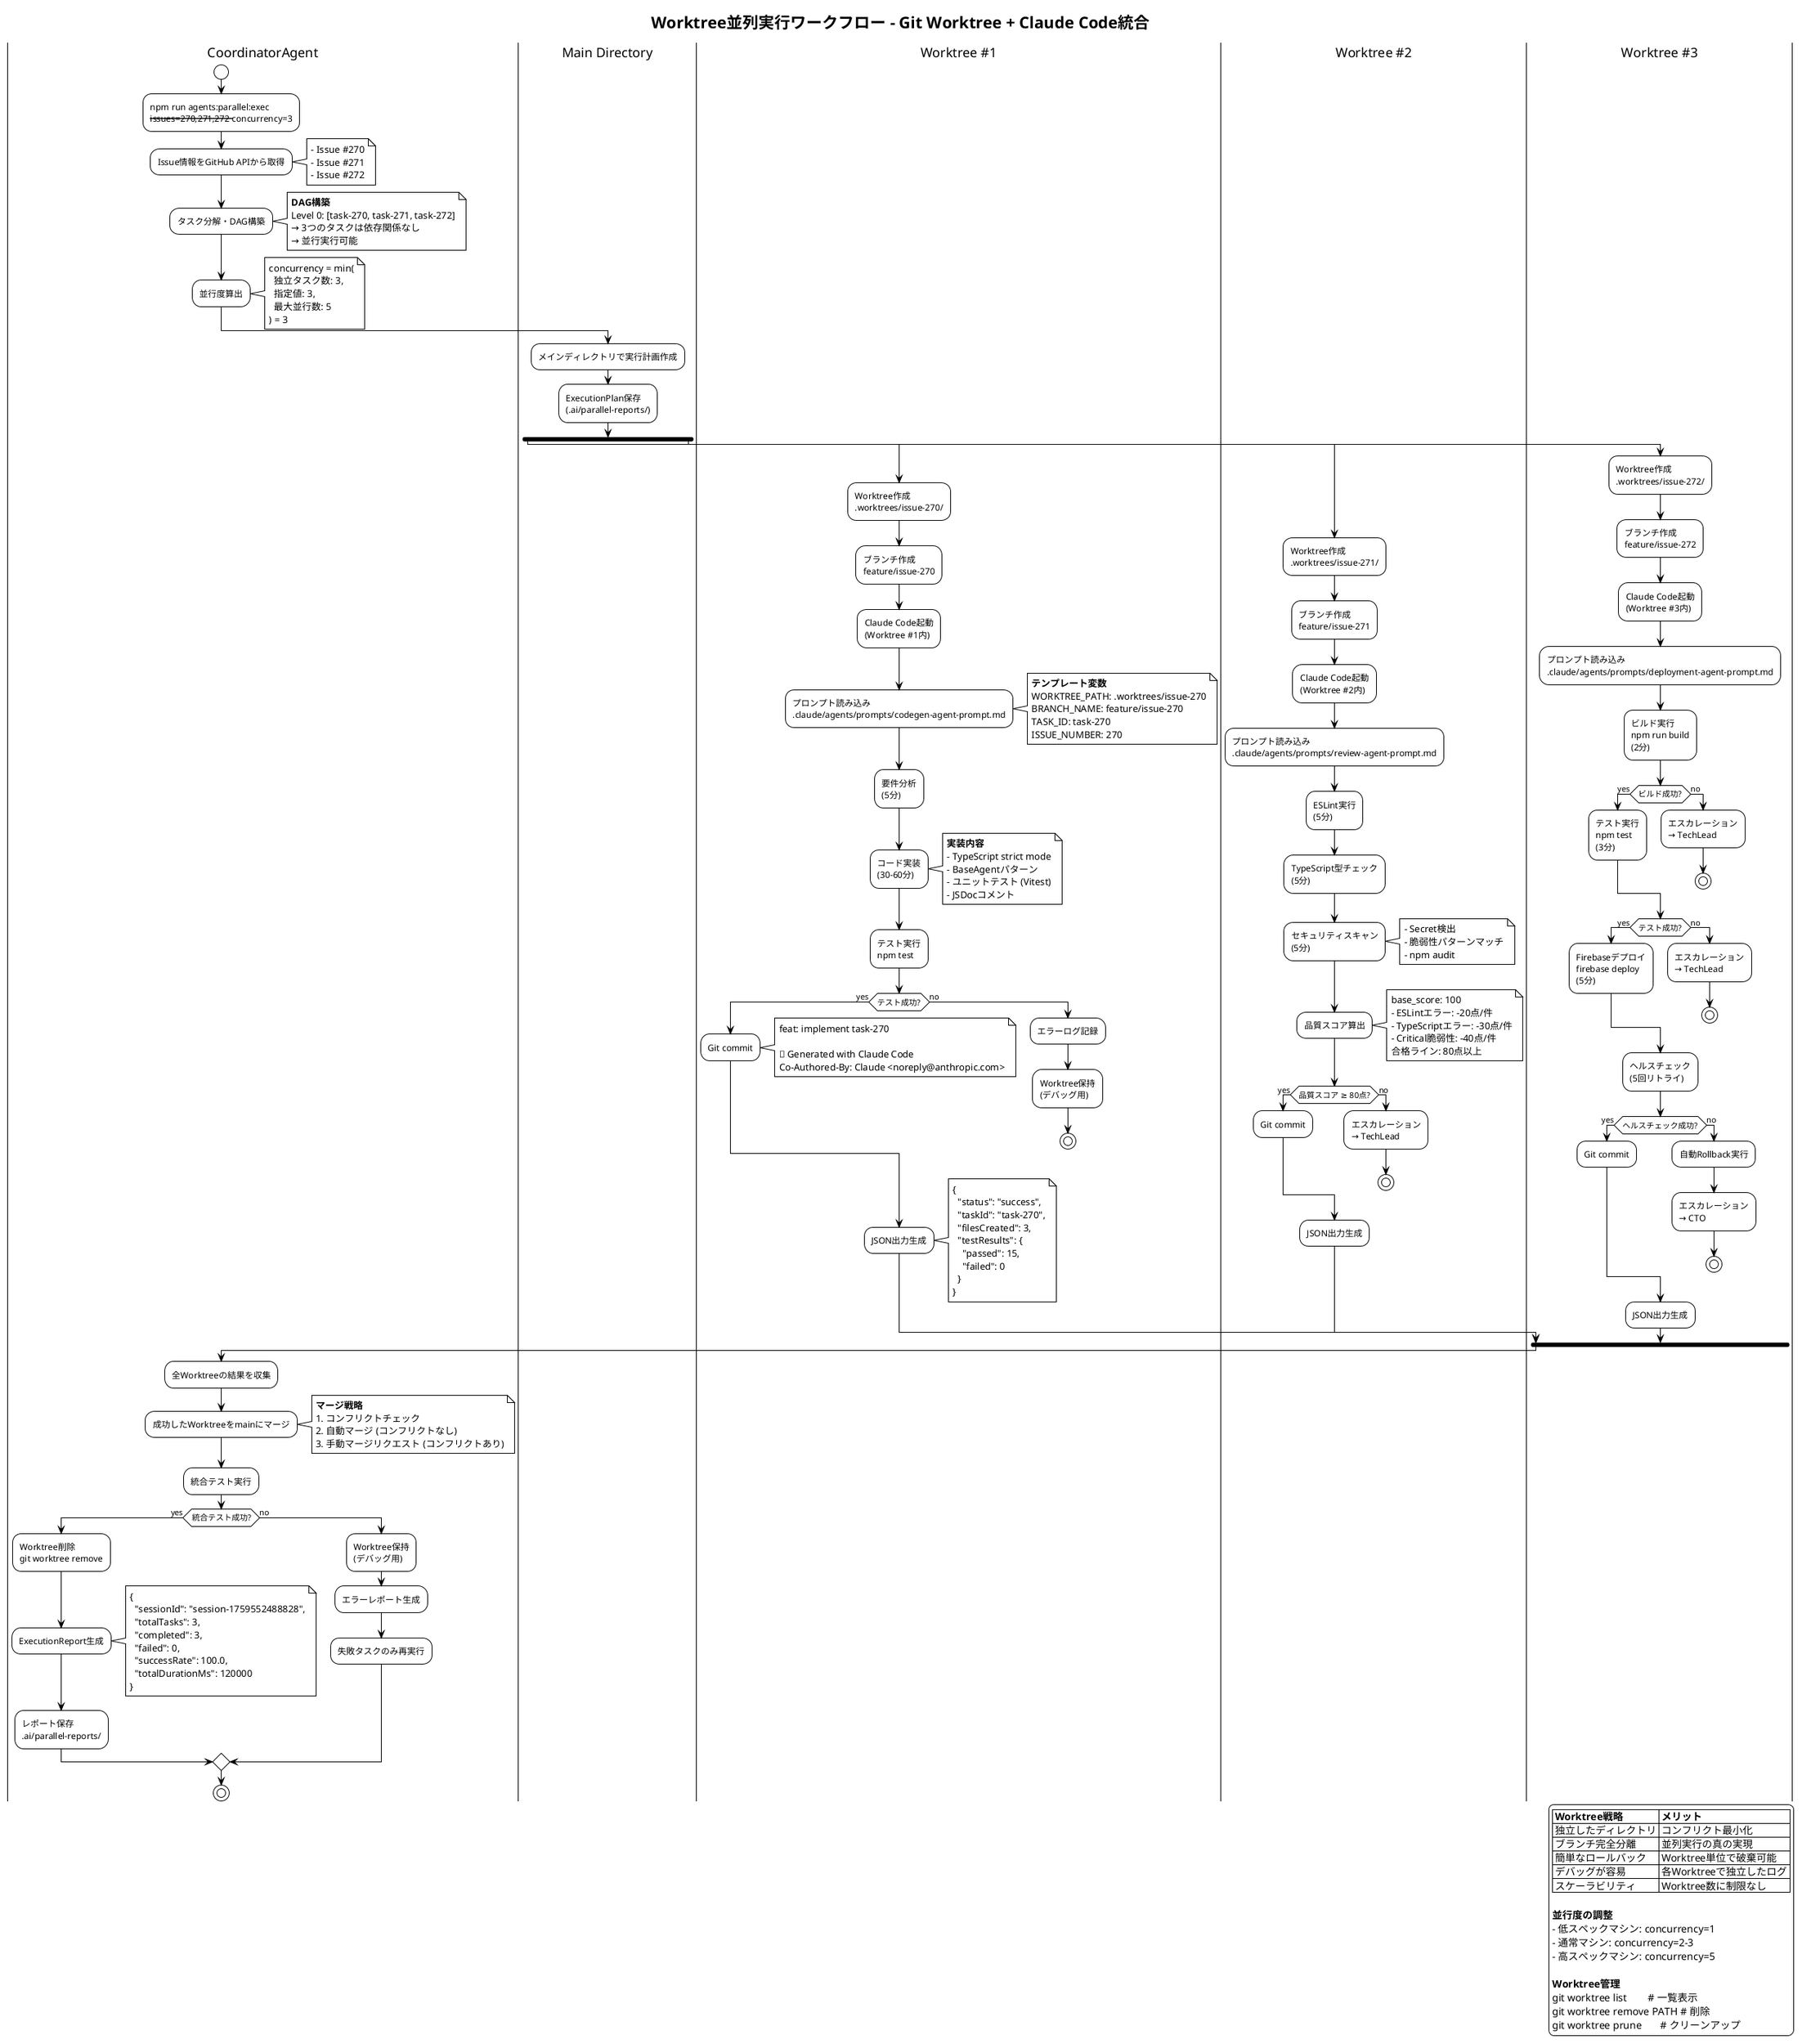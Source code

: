 @startuml worktree-workflow
!theme plain

title Worktree並列実行ワークフロー - Git Worktree + Claude Code統合

|CoordinatorAgent|
start

:npm run agents:parallel:exec\n--issues=270,271,272 --concurrency=3;

:Issue情報をGitHub APIから取得;
note right
  - Issue #270
  - Issue #271
  - Issue #272
end note

:タスク分解・DAG構築;
note right
  **DAG構築**
  Level 0: [task-270, task-271, task-272]
  → 3つのタスクは依存関係なし
  → 並行実行可能
end note

:並行度算出;
note right
  concurrency = min(
    独立タスク数: 3,
    指定値: 3,
    最大並行数: 5
  ) = 3
end note

|Main Directory|

:メインディレクトリで実行計画作成;

:ExecutionPlan保存\n(.ai/parallel-reports/);

fork
  |Worktree #1|
  :Worktree作成\n.worktrees/issue-270/;

  :ブランチ作成\nfeature/issue-270;

  :Claude Code起動\n(Worktree #1内);

  :プロンプト読み込み\n.claude/agents/prompts/codegen-agent-prompt.md;
  note right
    **テンプレート変数**
    WORKTREE_PATH: .worktrees/issue-270
    BRANCH_NAME: feature/issue-270
    TASK_ID: task-270
    ISSUE_NUMBER: 270
  end note

  :要件分析\n(5分);

  :コード実装\n(30-60分);
  note right
    **実装内容**
    - TypeScript strict mode
    - BaseAgentパターン
    - ユニットテスト (Vitest)
    - JSDocコメント
  end note

  :テスト実行\nnpm test;

  if (テスト成功?) then (yes)
    :Git commit;
    note right
      feat: implement task-270

      🤖 Generated with Claude Code
      Co-Authored-By: Claude <noreply@anthropic.com>
    end note
  else (no)
    :エラーログ記録;
    :Worktree保持\n(デバッグ用);
    stop
  endif

  :JSON出力生成;
  note right
    {
      "status": "success",
      "taskId": "task-270",
      "filesCreated": 3,
      "testResults": {
        "passed": 15,
        "failed": 0
      }
    }
  end note

fork again
  |Worktree #2|
  :Worktree作成\n.worktrees/issue-271/;

  :ブランチ作成\nfeature/issue-271;

  :Claude Code起動\n(Worktree #2内);

  :プロンプト読み込み\n.claude/agents/prompts/review-agent-prompt.md;

  :ESLint実行\n(5分);

  :TypeScript型チェック\n(5分);

  :セキュリティスキャン\n(5分);
  note right
    - Secret検出
    - 脆弱性パターンマッチ
    - npm audit
  end note

  :品質スコア算出;
  note right
    base_score: 100
    - ESLintエラー: -20点/件
    - TypeScriptエラー: -30点/件
    - Critical脆弱性: -40点/件
    合格ライン: 80点以上
  end note

  if (品質スコア ≥ 80点?) then (yes)
    :Git commit;
  else (no)
    :エスカレーション\n→ TechLead;
    stop
  endif

  :JSON出力生成;

fork again
  |Worktree #3|
  :Worktree作成\n.worktrees/issue-272/;

  :ブランチ作成\nfeature/issue-272;

  :Claude Code起動\n(Worktree #3内);

  :プロンプト読み込み\n.claude/agents/prompts/deployment-agent-prompt.md;

  :ビルド実行\nnpm run build\n(2分);

  if (ビルド成功?) then (yes)
    :テスト実行\nnpm test\n(3分);
  else (no)
    :エスカレーション\n→ TechLead;
    stop
  endif

  if (テスト成功?) then (yes)
    :Firebaseデプロイ\nfirebase deploy\n(5分);
  else (no)
    :エスカレーション\n→ TechLead;
    stop
  endif

  :ヘルスチェック\n(5回リトライ);

  if (ヘルスチェック成功?) then (yes)
    :Git commit;
  else (no)
    :自動Rollback実行;
    :エスカレーション\n→ CTO;
    stop
  endif

  :JSON出力生成;

end fork

|CoordinatorAgent|

:全Worktreeの結果を収集;

:成功したWorktreeをmainにマージ;
note right
  **マージ戦略**
  1. コンフリクトチェック
  2. 自動マージ (コンフリクトなし)
  3. 手動マージリクエスト (コンフリクトあり)
end note

:統合テスト実行;

if (統合テスト成功?) then (yes)
  :Worktree削除\ngit worktree remove;

  :ExecutionReport生成;
  note right
    {
      "sessionId": "session-1759552488828",
      "totalTasks": 3,
      "completed": 3,
      "failed": 0,
      "successRate": 100.0,
      "totalDurationMs": 120000
    }
  end note

  :レポート保存\n.ai/parallel-reports/;

else (no)
  :Worktree保持\n(デバッグ用);

  :エラーレポート生成;

  :失敗タスクのみ再実行;

endif

stop

legend right
  |= Worktree戦略 |= メリット |
  | 独立したディレクトリ | コンフリクト最小化 |
  | ブランチ完全分離 | 並列実行の真の実現 |
  | 簡単なロールバック | Worktree単位で破棄可能 |
  | デバッグが容易 | 各Worktreeで独立したログ |
  | スケーラビリティ | Worktree数に制限なし |

  **並行度の調整**
  - 低スペックマシン: concurrency=1
  - 通常マシン: concurrency=2-3
  - 高スペックマシン: concurrency=5

  **Worktree管理**
  git worktree list        # 一覧表示
  git worktree remove PATH # 削除
  git worktree prune       # クリーンアップ
endlegend

@enduml
